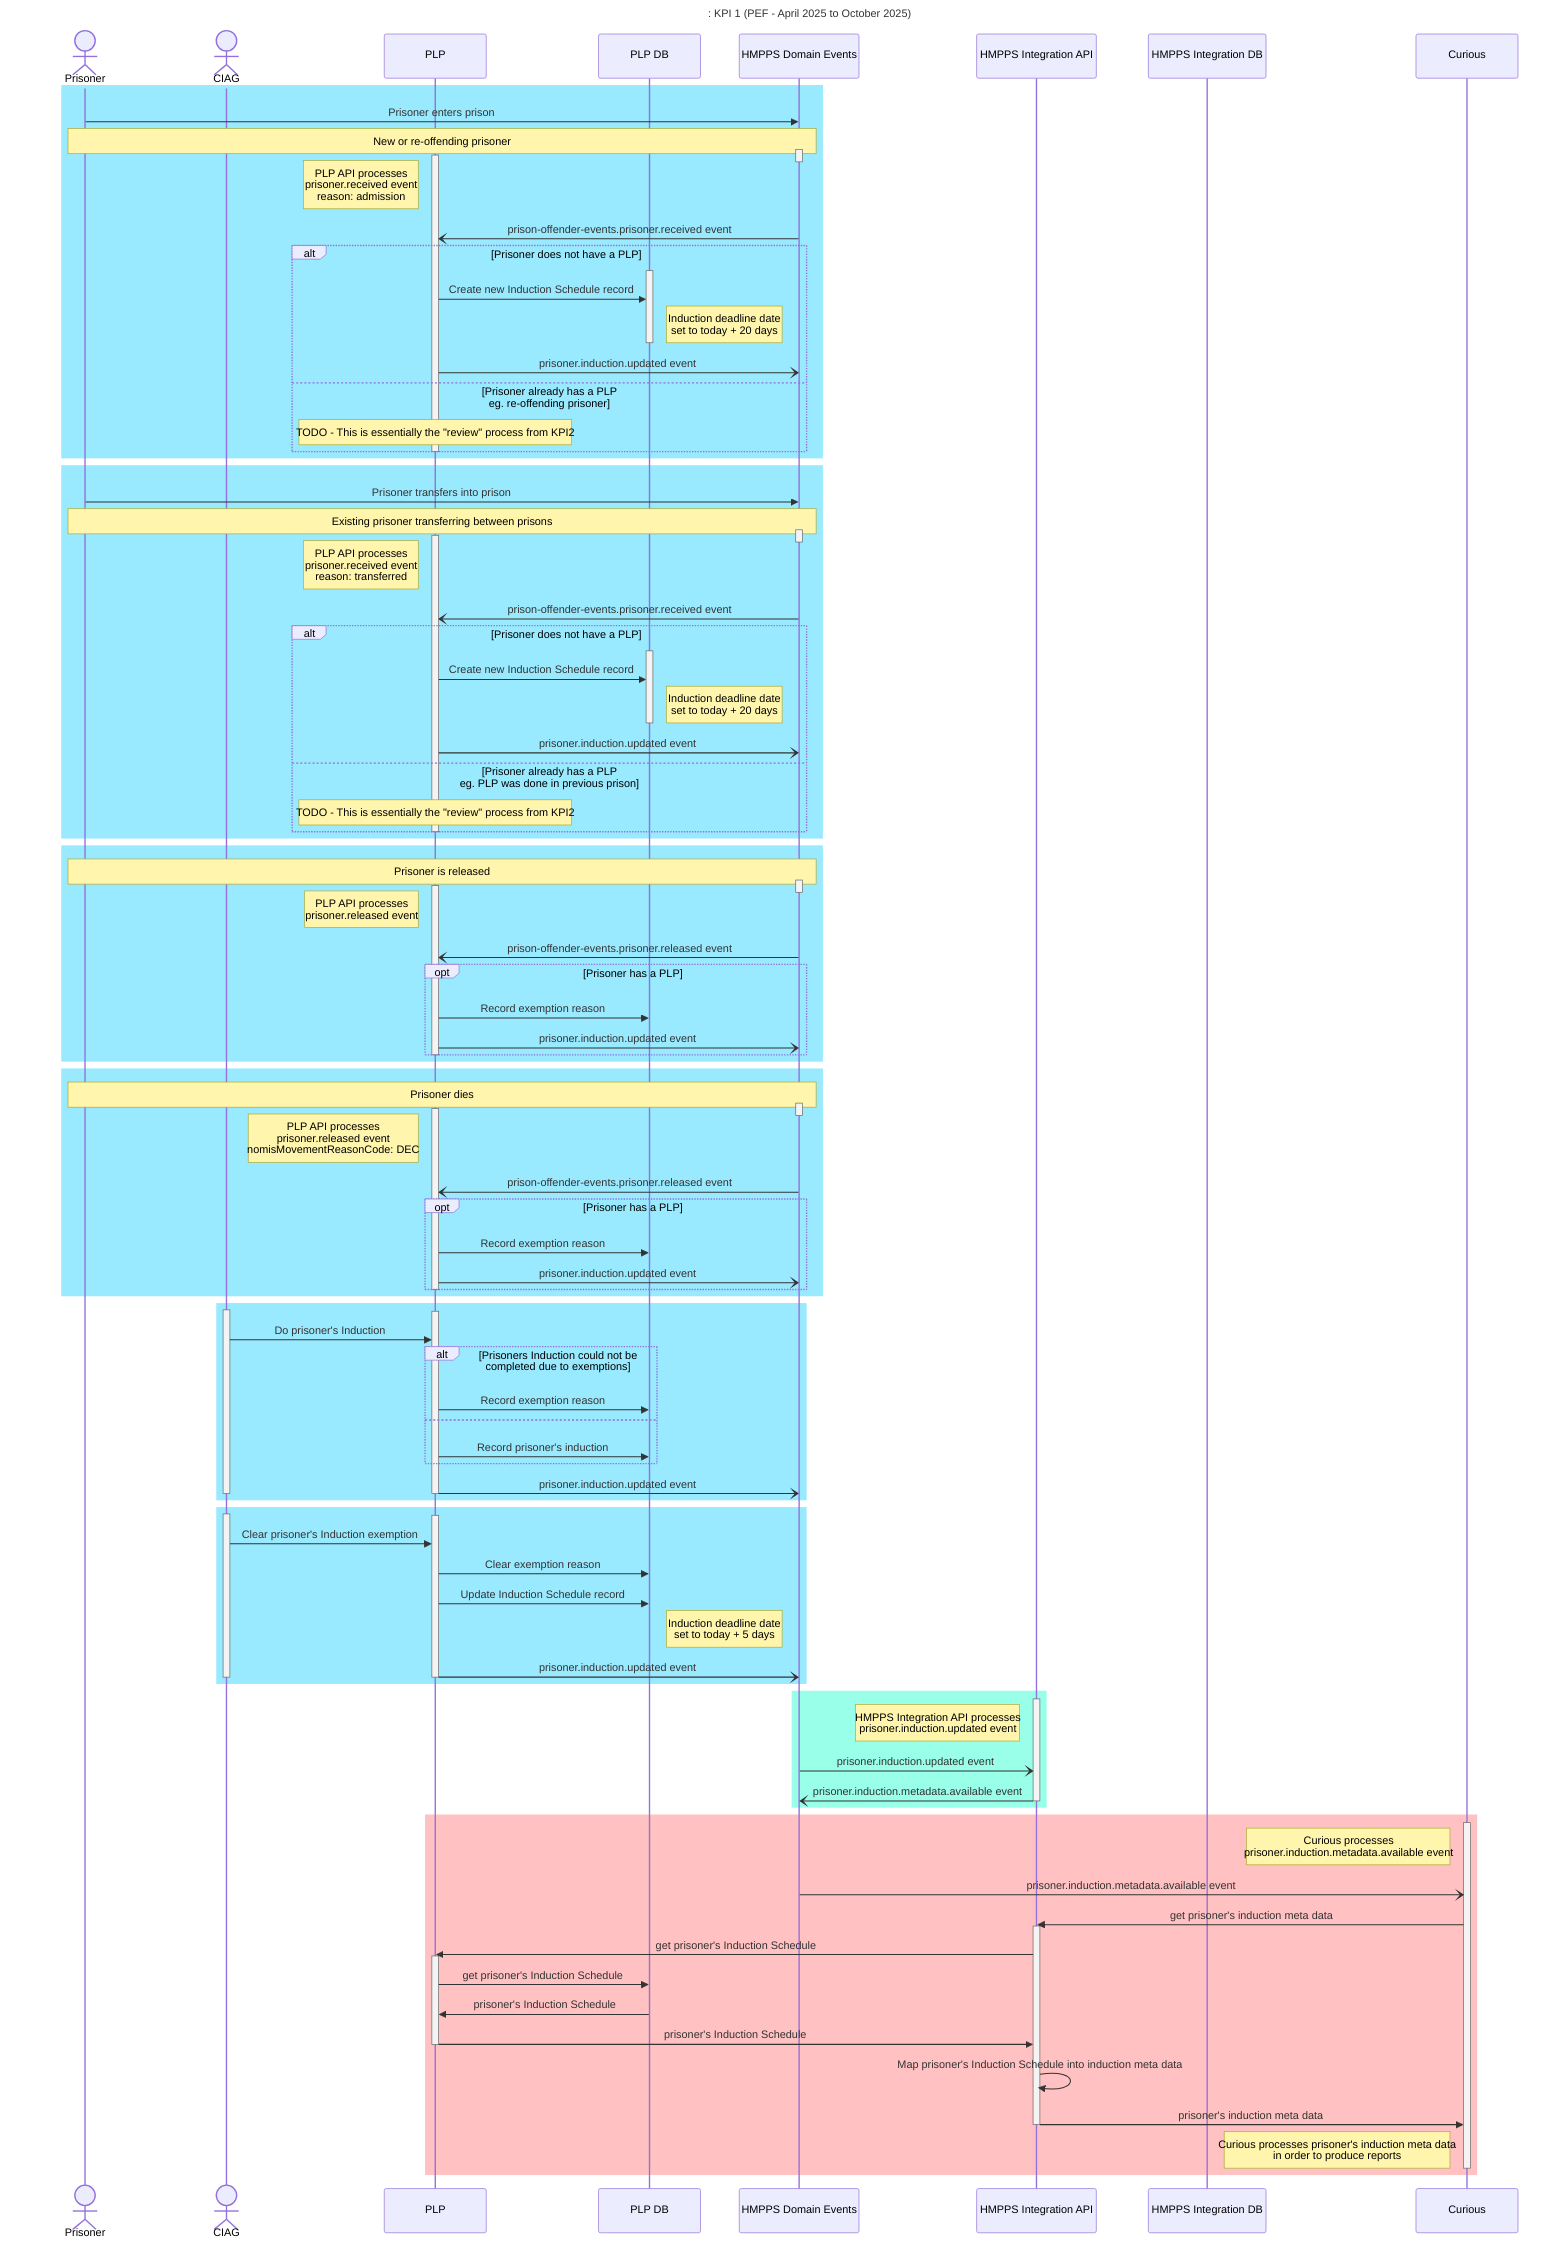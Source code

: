 %%
%% Mermaid Charts sequence diagram. View with the mermaid plugin for intellij or using the online Mermaid editor https://www.mermaidchart.com
%%

sequenceDiagram
  title : KPI 1 (PEF - April 2025 to October 2025)

  actor Prisoner as Prisoner
  actor CIAG as CIAG
  participant PLP as PLP
  participant PLPDB as PLP DB
  participant DomainEvents as HMPPS Domain Events
  participant Integration as HMPPS Integration API
  participant IntegrationDB as HMPPS Integration DB
  participant Curious as Curious

  rect rgba(0, 200, 255, 0.4)
    Prisoner ->> DomainEvents: Prisoner enters prison
    note over Prisoner, DomainEvents: New or re-offending prisoner
    activate DomainEvents
    deactivate DomainEvents

    activate PLP
      note left of PLP: PLP API processes<br/>prisoner.received event<br/>reason: admission
      DomainEvents -) PLP: prison-offender-events.prisoner.received event
      alt Prisoner does not have a PLP
        activate PLPDB
          PLP ->> PLPDB: Create new Induction Schedule record
          note right of PLPDB: Induction deadline date<br/>set to today + 20 days
        deactivate PLPDB
        PLP -) DomainEvents: prisoner.induction.updated event
      else Prisoner already has a PLP<br/>eg. re-offending prisoner
        note over PLP: TODO - This is essentially the "review" process from KPI2
      end
    deactivate PLP
  end

  rect rgba(0, 200, 255, 0.4)
    Prisoner ->> DomainEvents: Prisoner transfers into prison
    note over Prisoner, DomainEvents: Existing prisoner transferring between prisons
    activate DomainEvents
    deactivate DomainEvents

    activate PLP
      note left of PLP: PLP API processes<br/>prisoner.received event<br/>reason: transferred
      DomainEvents -) PLP: prison-offender-events.prisoner.received event
      alt Prisoner does not have a PLP
        activate PLPDB
          PLP ->> PLPDB: Create new Induction Schedule record
          note right of PLPDB: Induction deadline date<br/>set to today + 20 days
        deactivate PLPDB
        PLP -) DomainEvents: prisoner.induction.updated event
      else Prisoner already has a PLP<br/>eg. PLP was done in previous prison
        note over PLP: TODO - This is essentially the "review" process from KPI2
      end
    deactivate PLP
  end

  rect rgba(0, 200, 255, 0.4)
    note over Prisoner, DomainEvents: Prisoner is released
    activate DomainEvents
    deactivate DomainEvents

    activate PLP
      note left of PLP: PLP API processes<br/>prisoner.released event
      DomainEvents -) PLP: prison-offender-events.prisoner.released event
      opt Prisoner has a PLP
        PLP ->> PLPDB: Record exemption reason
        PLP -) DomainEvents: prisoner.induction.updated event
      end
    deactivate PLP
  end

  rect rgba(0, 200, 255, 0.4)
    note over Prisoner, DomainEvents: Prisoner dies
    activate DomainEvents
    deactivate DomainEvents

    activate PLP
      note left of PLP: PLP API processes<br/>prisoner.released event<br/>nomisMovementReasonCode: DEC
      DomainEvents -) PLP: prison-offender-events.prisoner.released event
      opt Prisoner has a PLP
        PLP ->> PLPDB: Record exemption reason
        PLP -) DomainEvents: prisoner.induction.updated event
      end
    deactivate PLP
  end

  rect rgba(0, 200, 255, 0.4)
    activate CIAG
      activate PLP
        CIAG ->> PLP: Do prisoner's Induction
        alt Prisoners Induction could not be completed due to exemptions
          PLP ->> PLPDB: Record exemption reason
        else
          PLP ->> PLPDB: Record prisoner's induction
        end
        PLP -) DomainEvents: prisoner.induction.updated event
      deactivate PLP
    deactivate CIAG
  end

  rect rgba(0, 200, 255, 0.4)
    activate CIAG
      activate PLP
        CIAG ->> PLP: Clear prisoner's Induction exemption
        PLP ->> PLPDB: Clear exemption reason
        PLP ->> PLPDB: Update Induction Schedule record
        note right of PLPDB: Induction deadline date<br/>set to today + 5 days
        PLP -) DomainEvents: prisoner.induction.updated event
      deactivate PLP
    deactivate CIAG
  end

  rect rgba(0, 255, 200, 0.4)
    activate Integration
      note left of Integration: HMPPS Integration API processes<br/>prisoner.induction.updated event
      DomainEvents -) Integration: prisoner.induction.updated event
      Integration -) DomainEvents: prisoner.induction.metadata.available event
    deactivate Integration
  end

  rect rgba(255, 100, 100, 0.4)
    activate Curious
      note left of Curious: Curious processes<br/>prisoner.induction.metadata.available event
      DomainEvents -) Curious: prisoner.induction.metadata.available event
      Curious ->> Integration: get prisoner's induction meta data
      activate Integration
        Integration ->> PLP: get prisoner's Induction Schedule
        activate PLP
          PLP ->> PLPDB: get prisoner's Induction Schedule
          PLPDB ->> PLP: prisoner's Induction Schedule
          PLP ->> Integration: prisoner's Induction Schedule
        deactivate PLP
        Integration ->> Integration: Map prisoner's Induction Schedule into induction meta data
        Integration ->> Curious: prisoner's induction meta data
      deactivate Integration
      note left of Curious: Curious processes prisoner's induction meta data<br/>in order to produce reports
    deactivate Curious
  end